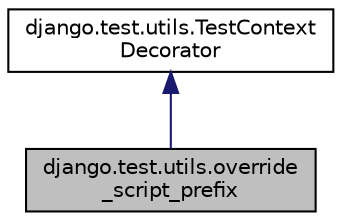 digraph "django.test.utils.override_script_prefix"
{
 // LATEX_PDF_SIZE
  edge [fontname="Helvetica",fontsize="10",labelfontname="Helvetica",labelfontsize="10"];
  node [fontname="Helvetica",fontsize="10",shape=record];
  Node1 [label="django.test.utils.override\l_script_prefix",height=0.2,width=0.4,color="black", fillcolor="grey75", style="filled", fontcolor="black",tooltip=" "];
  Node2 -> Node1 [dir="back",color="midnightblue",fontsize="10",style="solid",fontname="Helvetica"];
  Node2 [label="django.test.utils.TestContext\lDecorator",height=0.2,width=0.4,color="black", fillcolor="white", style="filled",URL="$classdjango_1_1test_1_1utils_1_1_test_context_decorator.html",tooltip=" "];
}
